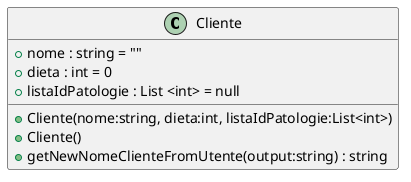 @startuml
class Cliente {
    + nome : string = ""
    + dieta : int = 0
    + listaIdPatologie : List <int> = null
    + Cliente(nome:string, dieta:int, listaIdPatologie:List<int>)
    + Cliente()
    + getNewNomeClienteFromUtente(output:string) : string
}
@enduml
